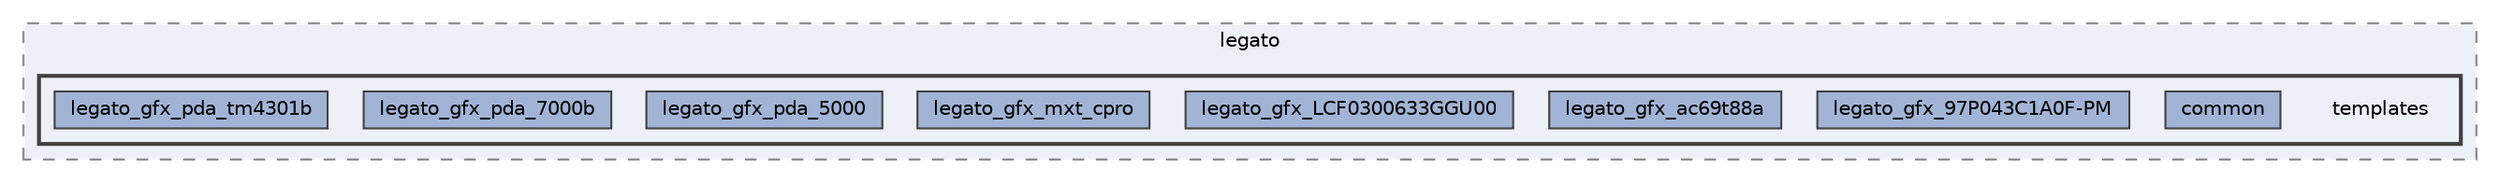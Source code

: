 digraph "C:/microchip/harmony3/gfx/middleware/legato/templates"
{
 // INTERACTIVE_SVG=YES
 // LATEX_PDF_SIZE
  bgcolor="transparent";
  edge [fontname=Helvetica,fontsize=10,labelfontname=Helvetica,labelfontsize=10];
  node [fontname=Helvetica,fontsize=10,shape=box,height=0.2,width=0.4];
  compound=true
  subgraph clusterdir_9cf0f24d1989eb4385e7a9dc62e972e5 {
    graph [ bgcolor="#edf0f7", pencolor="grey50", label="legato", fontname=Helvetica,fontsize=10 style="filled,dashed", URL="dir_9cf0f24d1989eb4385e7a9dc62e972e5.html",tooltip=""]
  subgraph clusterdir_27060b8ba7135d7ec9605be61af03ed3 {
    graph [ bgcolor="#edf0f7", pencolor="grey25", label="", fontname=Helvetica,fontsize=10 style="filled,bold", URL="dir_27060b8ba7135d7ec9605be61af03ed3.html",tooltip=""]
    dir_27060b8ba7135d7ec9605be61af03ed3 [shape=plaintext, label="templates"];
  dir_845d40e7086409cc24143c3455c565d0 [label="common", fillcolor="#a2b4d6", color="grey25", style="filled", URL="dir_845d40e7086409cc24143c3455c565d0.html",tooltip=""];
  dir_66decddf80a821618f644ff772b5038b [label="legato_gfx_97P043C1A0F-PM", fillcolor="#a2b4d6", color="grey25", style="filled", URL="dir_66decddf80a821618f644ff772b5038b.html",tooltip=""];
  dir_b4580ea2a83e3e635e20f97ed85f48ed [label="legato_gfx_ac69t88a", fillcolor="#a2b4d6", color="grey25", style="filled", URL="dir_b4580ea2a83e3e635e20f97ed85f48ed.html",tooltip=""];
  dir_75cf89371d42f84e19fd786c788244fb [label="legato_gfx_LCF0300633GGU00", fillcolor="#a2b4d6", color="grey25", style="filled", URL="dir_75cf89371d42f84e19fd786c788244fb.html",tooltip=""];
  dir_f6fb71a4e22a5ca39ee98b15789aa31d [label="legato_gfx_mxt_cpro", fillcolor="#a2b4d6", color="grey25", style="filled", URL="dir_f6fb71a4e22a5ca39ee98b15789aa31d.html",tooltip=""];
  dir_5caa7c515290ef1d01923093e6089727 [label="legato_gfx_pda_5000", fillcolor="#a2b4d6", color="grey25", style="filled", URL="dir_5caa7c515290ef1d01923093e6089727.html",tooltip=""];
  dir_15a43ae3943659b9bf18cc03c763267c [label="legato_gfx_pda_7000b", fillcolor="#a2b4d6", color="grey25", style="filled", URL="dir_15a43ae3943659b9bf18cc03c763267c.html",tooltip=""];
  dir_97725a1fd873c5e86960329caa7e291e [label="legato_gfx_pda_tm4301b", fillcolor="#a2b4d6", color="grey25", style="filled", URL="dir_97725a1fd873c5e86960329caa7e291e.html",tooltip=""];
  }
  }
}
